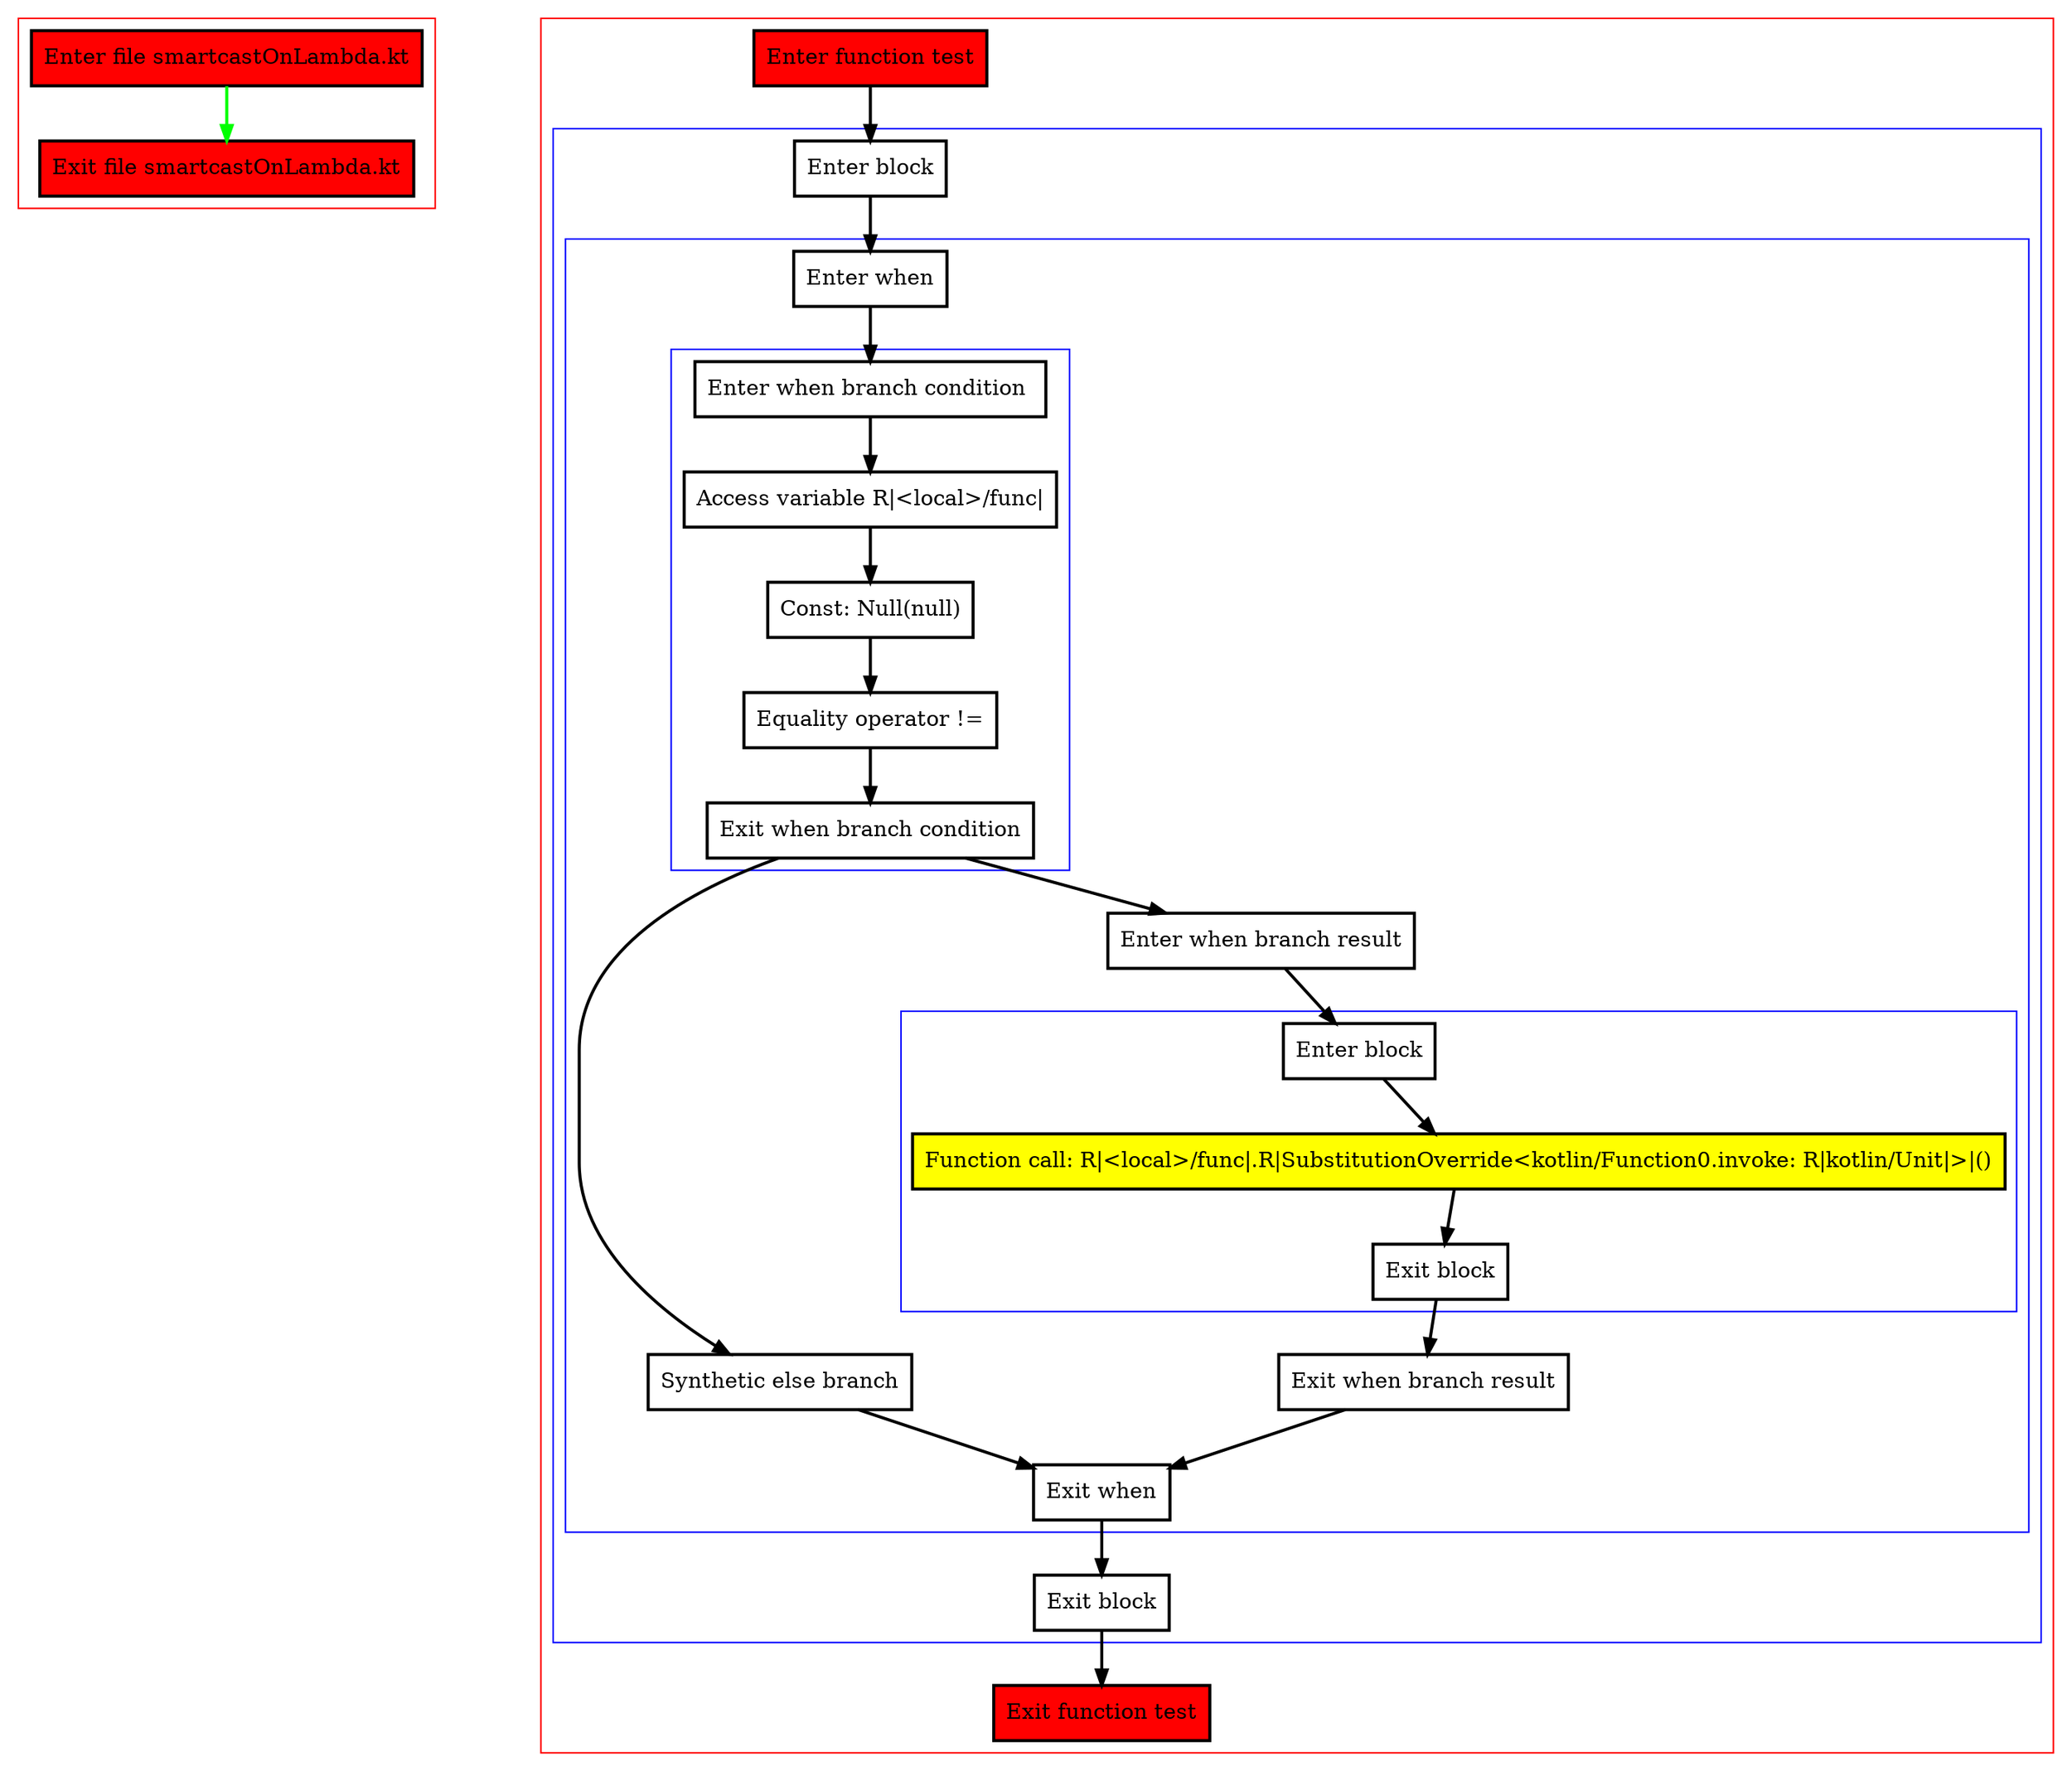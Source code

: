 digraph smartcastOnLambda_kt {
    graph [nodesep=3]
    node [shape=box penwidth=2]
    edge [penwidth=2]

    subgraph cluster_0 {
        color=red
        0 [label="Enter file smartcastOnLambda.kt" style="filled" fillcolor=red];
        1 [label="Exit file smartcastOnLambda.kt" style="filled" fillcolor=red];
    }
    0 -> {1} [color=green];

    subgraph cluster_1 {
        color=red
        2 [label="Enter function test" style="filled" fillcolor=red];
        subgraph cluster_2 {
            color=blue
            3 [label="Enter block"];
            subgraph cluster_3 {
                color=blue
                4 [label="Enter when"];
                subgraph cluster_4 {
                    color=blue
                    5 [label="Enter when branch condition "];
                    6 [label="Access variable R|<local>/func|"];
                    7 [label="Const: Null(null)"];
                    8 [label="Equality operator !="];
                    9 [label="Exit when branch condition"];
                }
                10 [label="Synthetic else branch"];
                11 [label="Enter when branch result"];
                subgraph cluster_5 {
                    color=blue
                    12 [label="Enter block"];
                    13 [label="Function call: R|<local>/func|.R|SubstitutionOverride<kotlin/Function0.invoke: R|kotlin/Unit|>|()" style="filled" fillcolor=yellow];
                    14 [label="Exit block"];
                }
                15 [label="Exit when branch result"];
                16 [label="Exit when"];
            }
            17 [label="Exit block"];
        }
        18 [label="Exit function test" style="filled" fillcolor=red];
    }
    2 -> {3};
    3 -> {4};
    4 -> {5};
    5 -> {6};
    6 -> {7};
    7 -> {8};
    8 -> {9};
    9 -> {10 11};
    10 -> {16};
    11 -> {12};
    12 -> {13};
    13 -> {14};
    14 -> {15};
    15 -> {16};
    16 -> {17};
    17 -> {18};

}
